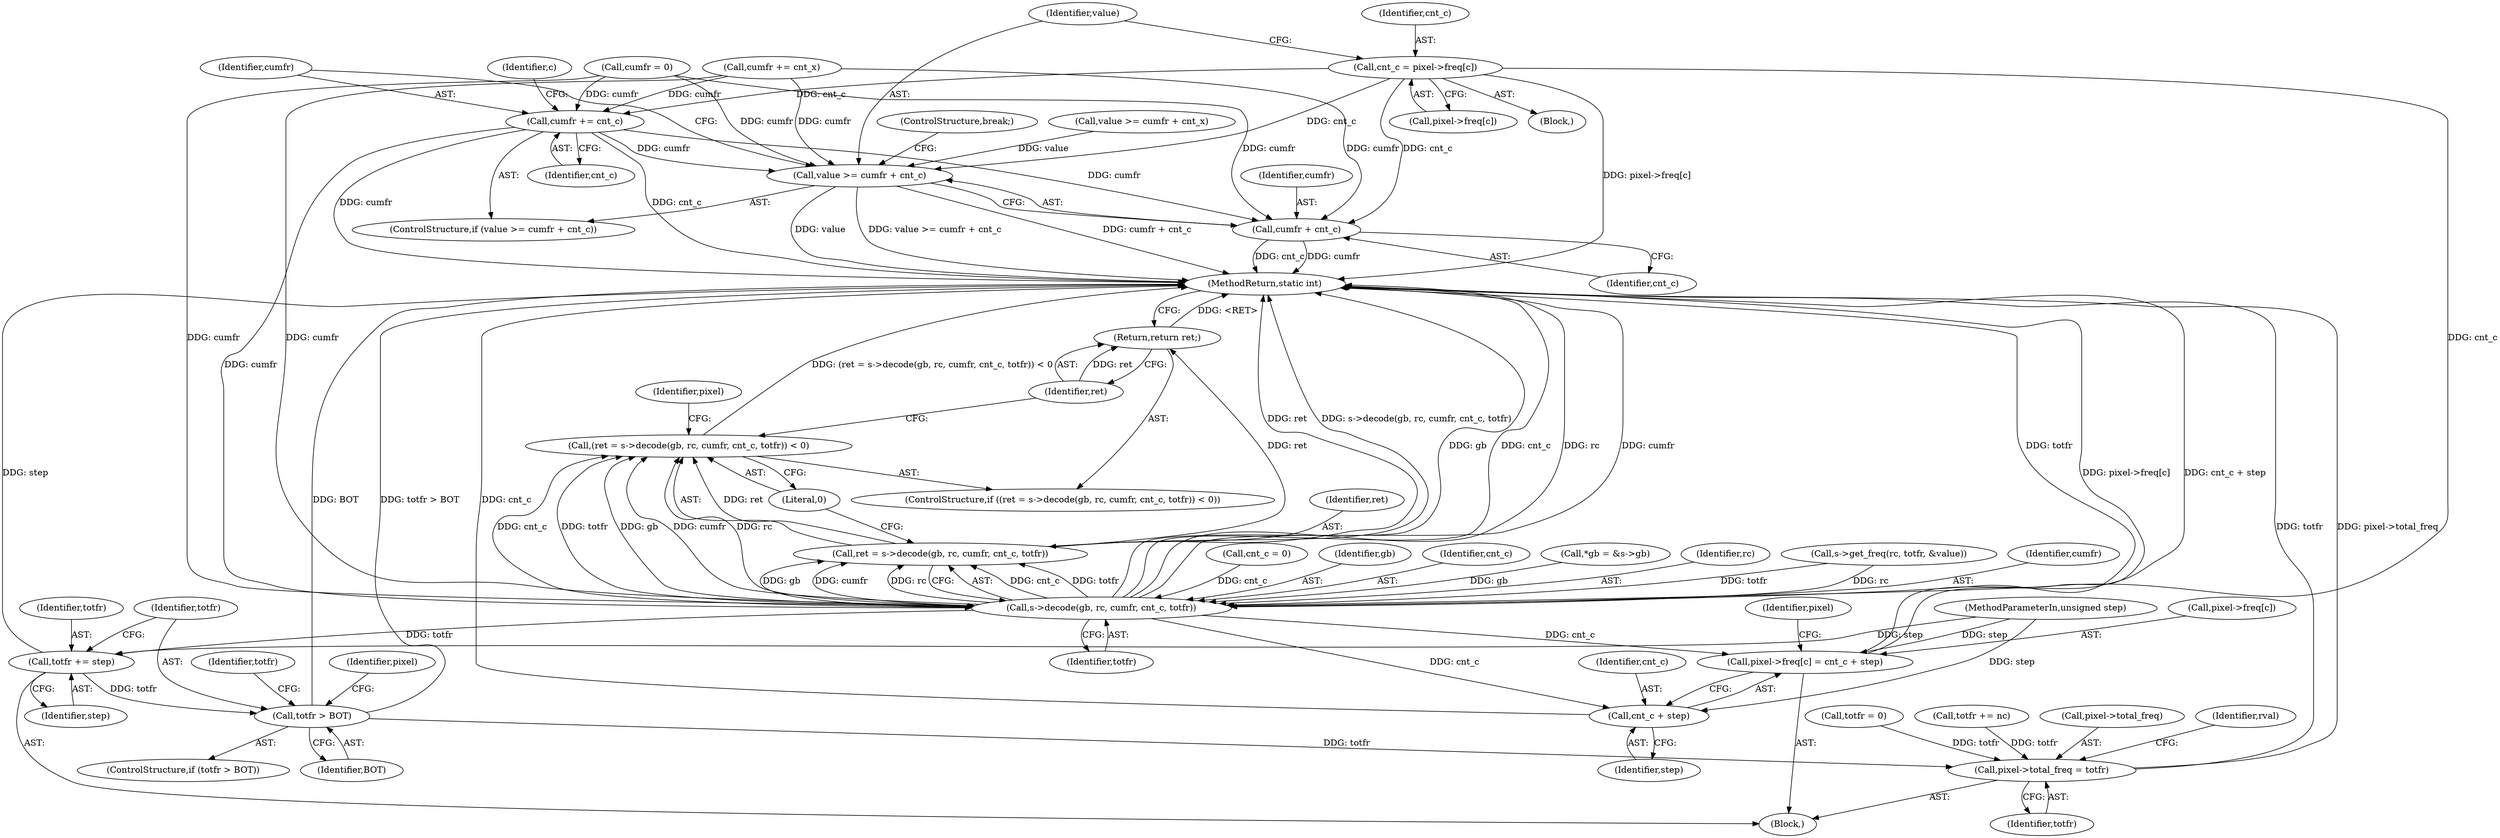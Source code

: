 digraph "0_FFmpeg_2171dfae8c065878a2e130390eb78cf2947a5b69@pointer" {
"1000194" [label="(Call,cnt_c = pixel->freq[c])"];
"1000202" [label="(Call,value >= cumfr + cnt_c)"];
"1000204" [label="(Call,cumfr + cnt_c)"];
"1000207" [label="(Call,cumfr += cnt_c)"];
"1000229" [label="(Call,s->decode(gb, rc, cumfr, cnt_c, totfr))"];
"1000226" [label="(Call,(ret = s->decode(gb, rc, cumfr, cnt_c, totfr)) < 0)"];
"1000227" [label="(Call,ret = s->decode(gb, rc, cumfr, cnt_c, totfr))"];
"1000236" [label="(Return,return ret;)"];
"1000238" [label="(Call,pixel->freq[c] = cnt_c + step)"];
"1000244" [label="(Call,cnt_c + step)"];
"1000256" [label="(Call,totfr += step)"];
"1000260" [label="(Call,totfr > BOT)"];
"1000344" [label="(Call,pixel->total_freq = totfr)"];
"1000209" [label="(Identifier,cnt_c)"];
"1000227" [label="(Call,ret = s->decode(gb, rc, cumfr, cnt_c, totfr))"];
"1000204" [label="(Call,cumfr + cnt_c)"];
"1000258" [label="(Identifier,step)"];
"1000194" [label="(Call,cnt_c = pixel->freq[c])"];
"1000241" [label="(Identifier,pixel)"];
"1000226" [label="(Call,(ret = s->decode(gb, rc, cumfr, cnt_c, totfr)) < 0)"];
"1000239" [label="(Call,pixel->freq[c])"];
"1000359" [label="(MethodReturn,static int)"];
"1000265" [label="(Identifier,totfr)"];
"1000348" [label="(Identifier,totfr)"];
"1000186" [label="(Call,cnt_c = 0)"];
"1000203" [label="(Identifier,value)"];
"1000195" [label="(Identifier,cnt_c)"];
"1000264" [label="(Call,totfr = 0)"];
"1000296" [label="(Call,totfr += nc)"];
"1000174" [label="(Call,cumfr += cnt_x)"];
"1000230" [label="(Identifier,gb)"];
"1000257" [label="(Identifier,totfr)"];
"1000261" [label="(Identifier,totfr)"];
"1000105" [label="(Block,)"];
"1000256" [label="(Call,totfr += step)"];
"1000250" [label="(Identifier,pixel)"];
"1000211" [label="(ControlStructure,break;)"];
"1000344" [label="(Call,pixel->total_freq = totfr)"];
"1000234" [label="(Identifier,totfr)"];
"1000229" [label="(Call,s->decode(gb, rc, cumfr, cnt_c, totfr))"];
"1000205" [label="(Identifier,cumfr)"];
"1000345" [label="(Call,pixel->total_freq)"];
"1000259" [label="(ControlStructure,if (totfr > BOT))"];
"1000201" [label="(ControlStructure,if (value >= cumfr + cnt_c))"];
"1000236" [label="(Return,return ret;)"];
"1000244" [label="(Call,cnt_c + step)"];
"1000213" [label="(Identifier,c)"];
"1000233" [label="(Identifier,cnt_c)"];
"1000107" [label="(Call,*gb = &s->gb)"];
"1000103" [label="(MethodParameterIn,unsigned step)"];
"1000351" [label="(Identifier,rval)"];
"1000235" [label="(Literal,0)"];
"1000231" [label="(Identifier,rc)"];
"1000260" [label="(Call,totfr > BOT)"];
"1000245" [label="(Identifier,cnt_c)"];
"1000237" [label="(Identifier,ret)"];
"1000206" [label="(Identifier,cnt_c)"];
"1000196" [label="(Call,pixel->freq[c])"];
"1000346" [label="(Identifier,pixel)"];
"1000148" [label="(Call,s->get_freq(rc, totfr, &value))"];
"1000228" [label="(Identifier,ret)"];
"1000238" [label="(Call,pixel->freq[c] = cnt_c + step)"];
"1000132" [label="(Call,cumfr = 0)"];
"1000232" [label="(Identifier,cumfr)"];
"1000225" [label="(ControlStructure,if ((ret = s->decode(gb, rc, cumfr, cnt_c, totfr)) < 0))"];
"1000208" [label="(Identifier,cumfr)"];
"1000246" [label="(Identifier,step)"];
"1000193" [label="(Block,)"];
"1000202" [label="(Call,value >= cumfr + cnt_c)"];
"1000207" [label="(Call,cumfr += cnt_c)"];
"1000262" [label="(Identifier,BOT)"];
"1000169" [label="(Call,value >= cumfr + cnt_x)"];
"1000194" -> "1000193"  [label="AST: "];
"1000194" -> "1000196"  [label="CFG: "];
"1000195" -> "1000194"  [label="AST: "];
"1000196" -> "1000194"  [label="AST: "];
"1000203" -> "1000194"  [label="CFG: "];
"1000194" -> "1000359"  [label="DDG: pixel->freq[c]"];
"1000194" -> "1000202"  [label="DDG: cnt_c"];
"1000194" -> "1000204"  [label="DDG: cnt_c"];
"1000194" -> "1000207"  [label="DDG: cnt_c"];
"1000194" -> "1000229"  [label="DDG: cnt_c"];
"1000202" -> "1000201"  [label="AST: "];
"1000202" -> "1000204"  [label="CFG: "];
"1000203" -> "1000202"  [label="AST: "];
"1000204" -> "1000202"  [label="AST: "];
"1000208" -> "1000202"  [label="CFG: "];
"1000211" -> "1000202"  [label="CFG: "];
"1000202" -> "1000359"  [label="DDG: value"];
"1000202" -> "1000359"  [label="DDG: value >= cumfr + cnt_c"];
"1000202" -> "1000359"  [label="DDG: cumfr + cnt_c"];
"1000169" -> "1000202"  [label="DDG: value"];
"1000207" -> "1000202"  [label="DDG: cumfr"];
"1000132" -> "1000202"  [label="DDG: cumfr"];
"1000174" -> "1000202"  [label="DDG: cumfr"];
"1000204" -> "1000206"  [label="CFG: "];
"1000205" -> "1000204"  [label="AST: "];
"1000206" -> "1000204"  [label="AST: "];
"1000204" -> "1000359"  [label="DDG: cnt_c"];
"1000204" -> "1000359"  [label="DDG: cumfr"];
"1000207" -> "1000204"  [label="DDG: cumfr"];
"1000132" -> "1000204"  [label="DDG: cumfr"];
"1000174" -> "1000204"  [label="DDG: cumfr"];
"1000207" -> "1000201"  [label="AST: "];
"1000207" -> "1000209"  [label="CFG: "];
"1000208" -> "1000207"  [label="AST: "];
"1000209" -> "1000207"  [label="AST: "];
"1000213" -> "1000207"  [label="CFG: "];
"1000207" -> "1000359"  [label="DDG: cnt_c"];
"1000207" -> "1000359"  [label="DDG: cumfr"];
"1000132" -> "1000207"  [label="DDG: cumfr"];
"1000174" -> "1000207"  [label="DDG: cumfr"];
"1000207" -> "1000229"  [label="DDG: cumfr"];
"1000229" -> "1000227"  [label="AST: "];
"1000229" -> "1000234"  [label="CFG: "];
"1000230" -> "1000229"  [label="AST: "];
"1000231" -> "1000229"  [label="AST: "];
"1000232" -> "1000229"  [label="AST: "];
"1000233" -> "1000229"  [label="AST: "];
"1000234" -> "1000229"  [label="AST: "];
"1000227" -> "1000229"  [label="CFG: "];
"1000229" -> "1000359"  [label="DDG: cnt_c"];
"1000229" -> "1000359"  [label="DDG: rc"];
"1000229" -> "1000359"  [label="DDG: cumfr"];
"1000229" -> "1000359"  [label="DDG: totfr"];
"1000229" -> "1000359"  [label="DDG: gb"];
"1000229" -> "1000226"  [label="DDG: cnt_c"];
"1000229" -> "1000226"  [label="DDG: totfr"];
"1000229" -> "1000226"  [label="DDG: gb"];
"1000229" -> "1000226"  [label="DDG: cumfr"];
"1000229" -> "1000226"  [label="DDG: rc"];
"1000229" -> "1000227"  [label="DDG: cnt_c"];
"1000229" -> "1000227"  [label="DDG: totfr"];
"1000229" -> "1000227"  [label="DDG: gb"];
"1000229" -> "1000227"  [label="DDG: cumfr"];
"1000229" -> "1000227"  [label="DDG: rc"];
"1000107" -> "1000229"  [label="DDG: gb"];
"1000148" -> "1000229"  [label="DDG: rc"];
"1000148" -> "1000229"  [label="DDG: totfr"];
"1000132" -> "1000229"  [label="DDG: cumfr"];
"1000174" -> "1000229"  [label="DDG: cumfr"];
"1000186" -> "1000229"  [label="DDG: cnt_c"];
"1000229" -> "1000238"  [label="DDG: cnt_c"];
"1000229" -> "1000244"  [label="DDG: cnt_c"];
"1000229" -> "1000256"  [label="DDG: totfr"];
"1000226" -> "1000225"  [label="AST: "];
"1000226" -> "1000235"  [label="CFG: "];
"1000227" -> "1000226"  [label="AST: "];
"1000235" -> "1000226"  [label="AST: "];
"1000237" -> "1000226"  [label="CFG: "];
"1000241" -> "1000226"  [label="CFG: "];
"1000226" -> "1000359"  [label="DDG: (ret = s->decode(gb, rc, cumfr, cnt_c, totfr)) < 0"];
"1000227" -> "1000226"  [label="DDG: ret"];
"1000228" -> "1000227"  [label="AST: "];
"1000235" -> "1000227"  [label="CFG: "];
"1000227" -> "1000359"  [label="DDG: ret"];
"1000227" -> "1000359"  [label="DDG: s->decode(gb, rc, cumfr, cnt_c, totfr)"];
"1000227" -> "1000236"  [label="DDG: ret"];
"1000236" -> "1000225"  [label="AST: "];
"1000236" -> "1000237"  [label="CFG: "];
"1000237" -> "1000236"  [label="AST: "];
"1000359" -> "1000236"  [label="CFG: "];
"1000236" -> "1000359"  [label="DDG: <RET>"];
"1000237" -> "1000236"  [label="DDG: ret"];
"1000238" -> "1000105"  [label="AST: "];
"1000238" -> "1000244"  [label="CFG: "];
"1000239" -> "1000238"  [label="AST: "];
"1000244" -> "1000238"  [label="AST: "];
"1000250" -> "1000238"  [label="CFG: "];
"1000238" -> "1000359"  [label="DDG: pixel->freq[c]"];
"1000238" -> "1000359"  [label="DDG: cnt_c + step"];
"1000103" -> "1000238"  [label="DDG: step"];
"1000244" -> "1000246"  [label="CFG: "];
"1000245" -> "1000244"  [label="AST: "];
"1000246" -> "1000244"  [label="AST: "];
"1000244" -> "1000359"  [label="DDG: cnt_c"];
"1000103" -> "1000244"  [label="DDG: step"];
"1000256" -> "1000105"  [label="AST: "];
"1000256" -> "1000258"  [label="CFG: "];
"1000257" -> "1000256"  [label="AST: "];
"1000258" -> "1000256"  [label="AST: "];
"1000261" -> "1000256"  [label="CFG: "];
"1000256" -> "1000359"  [label="DDG: step"];
"1000103" -> "1000256"  [label="DDG: step"];
"1000256" -> "1000260"  [label="DDG: totfr"];
"1000260" -> "1000259"  [label="AST: "];
"1000260" -> "1000262"  [label="CFG: "];
"1000261" -> "1000260"  [label="AST: "];
"1000262" -> "1000260"  [label="AST: "];
"1000265" -> "1000260"  [label="CFG: "];
"1000346" -> "1000260"  [label="CFG: "];
"1000260" -> "1000359"  [label="DDG: totfr > BOT"];
"1000260" -> "1000359"  [label="DDG: BOT"];
"1000260" -> "1000344"  [label="DDG: totfr"];
"1000344" -> "1000105"  [label="AST: "];
"1000344" -> "1000348"  [label="CFG: "];
"1000345" -> "1000344"  [label="AST: "];
"1000348" -> "1000344"  [label="AST: "];
"1000351" -> "1000344"  [label="CFG: "];
"1000344" -> "1000359"  [label="DDG: totfr"];
"1000344" -> "1000359"  [label="DDG: pixel->total_freq"];
"1000264" -> "1000344"  [label="DDG: totfr"];
"1000296" -> "1000344"  [label="DDG: totfr"];
}
